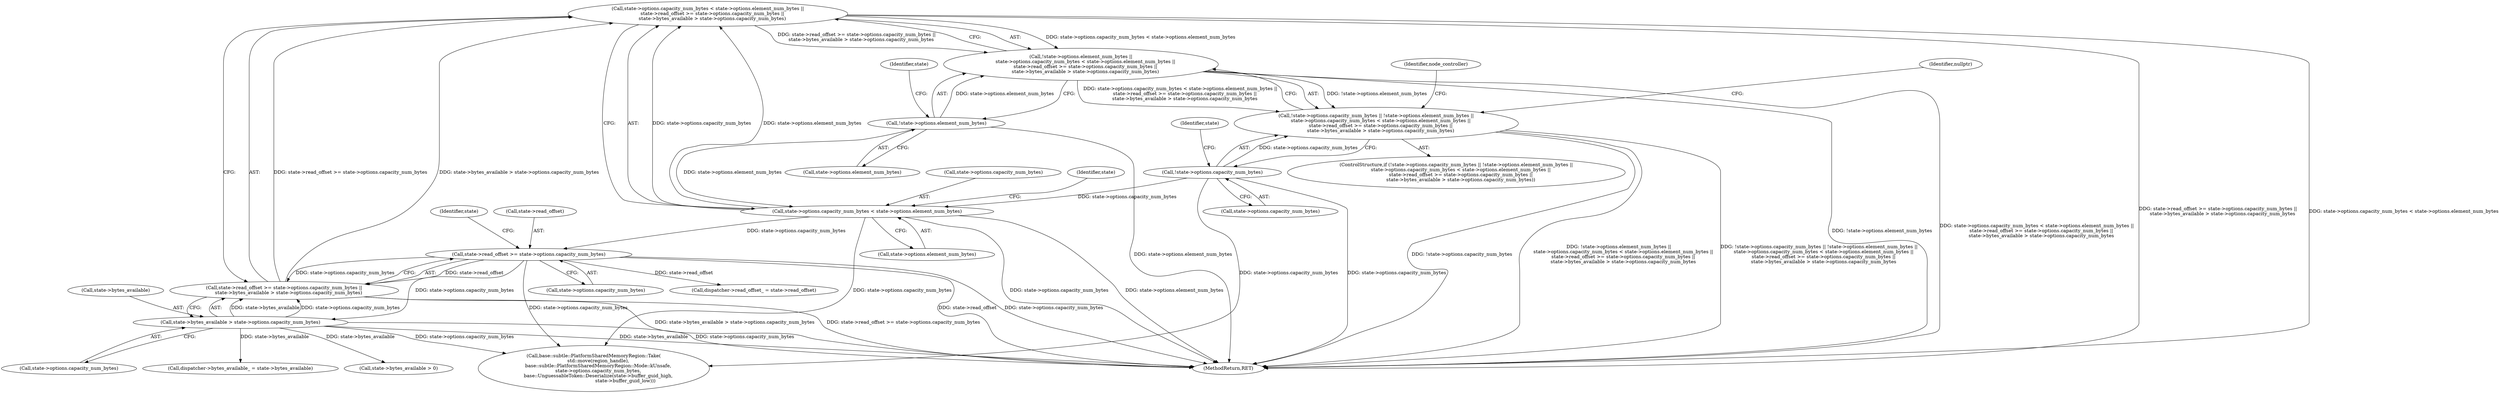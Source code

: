 digraph "0_Chrome_66e24a8793615bd9d5c238b1745b093090e1f72d@API" {
"1000145" [label="(Call,state->options.capacity_num_bytes < state->options.element_num_bytes ||\n      state->read_offset >= state->options.capacity_num_bytes ||\n      state->bytes_available > state->options.capacity_num_bytes)"];
"1000146" [label="(Call,state->options.capacity_num_bytes < state->options.element_num_bytes)"];
"1000132" [label="(Call,!state->options.capacity_num_bytes)"];
"1000139" [label="(Call,!state->options.element_num_bytes)"];
"1000157" [label="(Call,state->read_offset >= state->options.capacity_num_bytes ||\n      state->bytes_available > state->options.capacity_num_bytes)"];
"1000158" [label="(Call,state->read_offset >= state->options.capacity_num_bytes)"];
"1000167" [label="(Call,state->bytes_available > state->options.capacity_num_bytes)"];
"1000138" [label="(Call,!state->options.element_num_bytes ||\n      state->options.capacity_num_bytes < state->options.element_num_bytes ||\n      state->read_offset >= state->options.capacity_num_bytes ||\n      state->bytes_available > state->options.capacity_num_bytes)"];
"1000131" [label="(Call,!state->options.capacity_num_bytes || !state->options.element_num_bytes ||\n      state->options.capacity_num_bytes < state->options.element_num_bytes ||\n      state->read_offset >= state->options.capacity_num_bytes ||\n      state->bytes_available > state->options.capacity_num_bytes)"];
"1000132" [label="(Call,!state->options.capacity_num_bytes)"];
"1000131" [label="(Call,!state->options.capacity_num_bytes || !state->options.element_num_bytes ||\n      state->options.capacity_num_bytes < state->options.element_num_bytes ||\n      state->read_offset >= state->options.capacity_num_bytes ||\n      state->bytes_available > state->options.capacity_num_bytes)"];
"1000145" [label="(Call,state->options.capacity_num_bytes < state->options.element_num_bytes ||\n      state->read_offset >= state->options.capacity_num_bytes ||\n      state->bytes_available > state->options.capacity_num_bytes)"];
"1000171" [label="(Call,state->options.capacity_num_bytes)"];
"1000133" [label="(Call,state->options.capacity_num_bytes)"];
"1000142" [label="(Identifier,state)"];
"1000264" [label="(Call,state->bytes_available > 0)"];
"1000162" [label="(Call,state->options.capacity_num_bytes)"];
"1000152" [label="(Call,state->options.element_num_bytes)"];
"1000159" [label="(Call,state->read_offset)"];
"1000181" [label="(Identifier,node_controller)"];
"1000147" [label="(Call,state->options.capacity_num_bytes)"];
"1000138" [label="(Call,!state->options.element_num_bytes ||\n      state->options.capacity_num_bytes < state->options.element_num_bytes ||\n      state->read_offset >= state->options.capacity_num_bytes ||\n      state->bytes_available > state->options.capacity_num_bytes)"];
"1000178" [label="(Identifier,nullptr)"];
"1000297" [label="(MethodReturn,RET)"];
"1000158" [label="(Call,state->read_offset >= state->options.capacity_num_bytes)"];
"1000169" [label="(Identifier,state)"];
"1000139" [label="(Call,!state->options.element_num_bytes)"];
"1000140" [label="(Call,state->options.element_num_bytes)"];
"1000253" [label="(Call,dispatcher->bytes_available_ = state->bytes_available)"];
"1000207" [label="(Call,base::subtle::PlatformSharedMemoryRegion::Take(\n      std::move(region_handle),\n      base::subtle::PlatformSharedMemoryRegion::Mode::kUnsafe,\n      state->options.capacity_num_bytes,\n      base::UnguessableToken::Deserialize(state->buffer_guid_high,\n                                          state->buffer_guid_low)))"];
"1000167" [label="(Call,state->bytes_available > state->options.capacity_num_bytes)"];
"1000168" [label="(Call,state->bytes_available)"];
"1000146" [label="(Call,state->options.capacity_num_bytes < state->options.element_num_bytes)"];
"1000157" [label="(Call,state->read_offset >= state->options.capacity_num_bytes ||\n      state->bytes_available > state->options.capacity_num_bytes)"];
"1000130" [label="(ControlStructure,if (!state->options.capacity_num_bytes || !state->options.element_num_bytes ||\n      state->options.capacity_num_bytes < state->options.element_num_bytes ||\n      state->read_offset >= state->options.capacity_num_bytes ||\n      state->bytes_available > state->options.capacity_num_bytes))"];
"1000149" [label="(Identifier,state)"];
"1000246" [label="(Call,dispatcher->read_offset_ = state->read_offset)"];
"1000160" [label="(Identifier,state)"];
"1000145" -> "1000138"  [label="AST: "];
"1000145" -> "1000146"  [label="CFG: "];
"1000145" -> "1000157"  [label="CFG: "];
"1000146" -> "1000145"  [label="AST: "];
"1000157" -> "1000145"  [label="AST: "];
"1000138" -> "1000145"  [label="CFG: "];
"1000145" -> "1000297"  [label="DDG: state->read_offset >= state->options.capacity_num_bytes ||\n      state->bytes_available > state->options.capacity_num_bytes"];
"1000145" -> "1000297"  [label="DDG: state->options.capacity_num_bytes < state->options.element_num_bytes"];
"1000145" -> "1000138"  [label="DDG: state->options.capacity_num_bytes < state->options.element_num_bytes"];
"1000145" -> "1000138"  [label="DDG: state->read_offset >= state->options.capacity_num_bytes ||\n      state->bytes_available > state->options.capacity_num_bytes"];
"1000146" -> "1000145"  [label="DDG: state->options.capacity_num_bytes"];
"1000146" -> "1000145"  [label="DDG: state->options.element_num_bytes"];
"1000157" -> "1000145"  [label="DDG: state->read_offset >= state->options.capacity_num_bytes"];
"1000157" -> "1000145"  [label="DDG: state->bytes_available > state->options.capacity_num_bytes"];
"1000146" -> "1000152"  [label="CFG: "];
"1000147" -> "1000146"  [label="AST: "];
"1000152" -> "1000146"  [label="AST: "];
"1000160" -> "1000146"  [label="CFG: "];
"1000146" -> "1000297"  [label="DDG: state->options.element_num_bytes"];
"1000146" -> "1000297"  [label="DDG: state->options.capacity_num_bytes"];
"1000132" -> "1000146"  [label="DDG: state->options.capacity_num_bytes"];
"1000139" -> "1000146"  [label="DDG: state->options.element_num_bytes"];
"1000146" -> "1000158"  [label="DDG: state->options.capacity_num_bytes"];
"1000146" -> "1000207"  [label="DDG: state->options.capacity_num_bytes"];
"1000132" -> "1000131"  [label="AST: "];
"1000132" -> "1000133"  [label="CFG: "];
"1000133" -> "1000132"  [label="AST: "];
"1000142" -> "1000132"  [label="CFG: "];
"1000131" -> "1000132"  [label="CFG: "];
"1000132" -> "1000297"  [label="DDG: state->options.capacity_num_bytes"];
"1000132" -> "1000131"  [label="DDG: state->options.capacity_num_bytes"];
"1000132" -> "1000207"  [label="DDG: state->options.capacity_num_bytes"];
"1000139" -> "1000138"  [label="AST: "];
"1000139" -> "1000140"  [label="CFG: "];
"1000140" -> "1000139"  [label="AST: "];
"1000149" -> "1000139"  [label="CFG: "];
"1000138" -> "1000139"  [label="CFG: "];
"1000139" -> "1000297"  [label="DDG: state->options.element_num_bytes"];
"1000139" -> "1000138"  [label="DDG: state->options.element_num_bytes"];
"1000157" -> "1000158"  [label="CFG: "];
"1000157" -> "1000167"  [label="CFG: "];
"1000158" -> "1000157"  [label="AST: "];
"1000167" -> "1000157"  [label="AST: "];
"1000157" -> "1000297"  [label="DDG: state->bytes_available > state->options.capacity_num_bytes"];
"1000157" -> "1000297"  [label="DDG: state->read_offset >= state->options.capacity_num_bytes"];
"1000158" -> "1000157"  [label="DDG: state->read_offset"];
"1000158" -> "1000157"  [label="DDG: state->options.capacity_num_bytes"];
"1000167" -> "1000157"  [label="DDG: state->bytes_available"];
"1000167" -> "1000157"  [label="DDG: state->options.capacity_num_bytes"];
"1000158" -> "1000162"  [label="CFG: "];
"1000159" -> "1000158"  [label="AST: "];
"1000162" -> "1000158"  [label="AST: "];
"1000169" -> "1000158"  [label="CFG: "];
"1000158" -> "1000297"  [label="DDG: state->read_offset"];
"1000158" -> "1000297"  [label="DDG: state->options.capacity_num_bytes"];
"1000158" -> "1000167"  [label="DDG: state->options.capacity_num_bytes"];
"1000158" -> "1000207"  [label="DDG: state->options.capacity_num_bytes"];
"1000158" -> "1000246"  [label="DDG: state->read_offset"];
"1000167" -> "1000171"  [label="CFG: "];
"1000168" -> "1000167"  [label="AST: "];
"1000171" -> "1000167"  [label="AST: "];
"1000167" -> "1000297"  [label="DDG: state->bytes_available"];
"1000167" -> "1000297"  [label="DDG: state->options.capacity_num_bytes"];
"1000167" -> "1000207"  [label="DDG: state->options.capacity_num_bytes"];
"1000167" -> "1000253"  [label="DDG: state->bytes_available"];
"1000167" -> "1000264"  [label="DDG: state->bytes_available"];
"1000138" -> "1000131"  [label="AST: "];
"1000131" -> "1000138"  [label="CFG: "];
"1000138" -> "1000297"  [label="DDG: !state->options.element_num_bytes"];
"1000138" -> "1000297"  [label="DDG: state->options.capacity_num_bytes < state->options.element_num_bytes ||\n      state->read_offset >= state->options.capacity_num_bytes ||\n      state->bytes_available > state->options.capacity_num_bytes"];
"1000138" -> "1000131"  [label="DDG: !state->options.element_num_bytes"];
"1000138" -> "1000131"  [label="DDG: state->options.capacity_num_bytes < state->options.element_num_bytes ||\n      state->read_offset >= state->options.capacity_num_bytes ||\n      state->bytes_available > state->options.capacity_num_bytes"];
"1000131" -> "1000130"  [label="AST: "];
"1000178" -> "1000131"  [label="CFG: "];
"1000181" -> "1000131"  [label="CFG: "];
"1000131" -> "1000297"  [label="DDG: !state->options.capacity_num_bytes"];
"1000131" -> "1000297"  [label="DDG: !state->options.element_num_bytes ||\n      state->options.capacity_num_bytes < state->options.element_num_bytes ||\n      state->read_offset >= state->options.capacity_num_bytes ||\n      state->bytes_available > state->options.capacity_num_bytes"];
"1000131" -> "1000297"  [label="DDG: !state->options.capacity_num_bytes || !state->options.element_num_bytes ||\n      state->options.capacity_num_bytes < state->options.element_num_bytes ||\n      state->read_offset >= state->options.capacity_num_bytes ||\n      state->bytes_available > state->options.capacity_num_bytes"];
}
